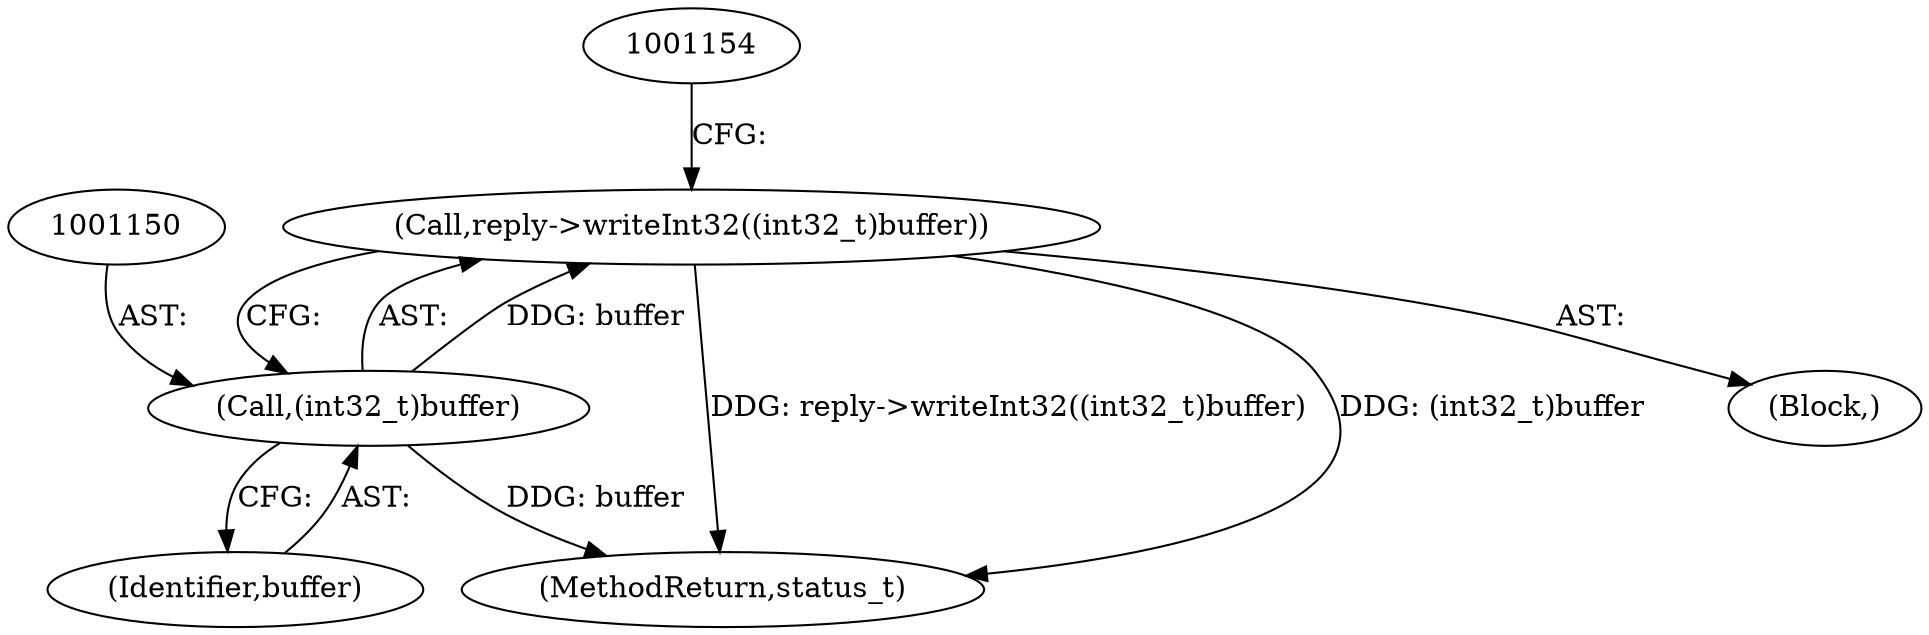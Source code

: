 digraph "0_Android_db829699d3293f254a7387894303451a91278986@API" {
"1001148" [label="(Call,reply->writeInt32((int32_t)buffer))"];
"1001149" [label="(Call,(int32_t)buffer)"];
"1001364" [label="(MethodReturn,status_t)"];
"1001149" [label="(Call,(int32_t)buffer)"];
"1001148" [label="(Call,reply->writeInt32((int32_t)buffer))"];
"1001147" [label="(Block,)"];
"1001151" [label="(Identifier,buffer)"];
"1001148" -> "1001147"  [label="AST: "];
"1001148" -> "1001149"  [label="CFG: "];
"1001149" -> "1001148"  [label="AST: "];
"1001154" -> "1001148"  [label="CFG: "];
"1001148" -> "1001364"  [label="DDG: reply->writeInt32((int32_t)buffer)"];
"1001148" -> "1001364"  [label="DDG: (int32_t)buffer"];
"1001149" -> "1001148"  [label="DDG: buffer"];
"1001149" -> "1001151"  [label="CFG: "];
"1001150" -> "1001149"  [label="AST: "];
"1001151" -> "1001149"  [label="AST: "];
"1001149" -> "1001364"  [label="DDG: buffer"];
}
